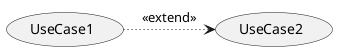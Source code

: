 @startuml
skinparam backgroundcolor transparent
usecase UseCase1
usecase UseCase2


UseCase1 -[dotted]r-> UseCase2 : <<extend>>

@enduml